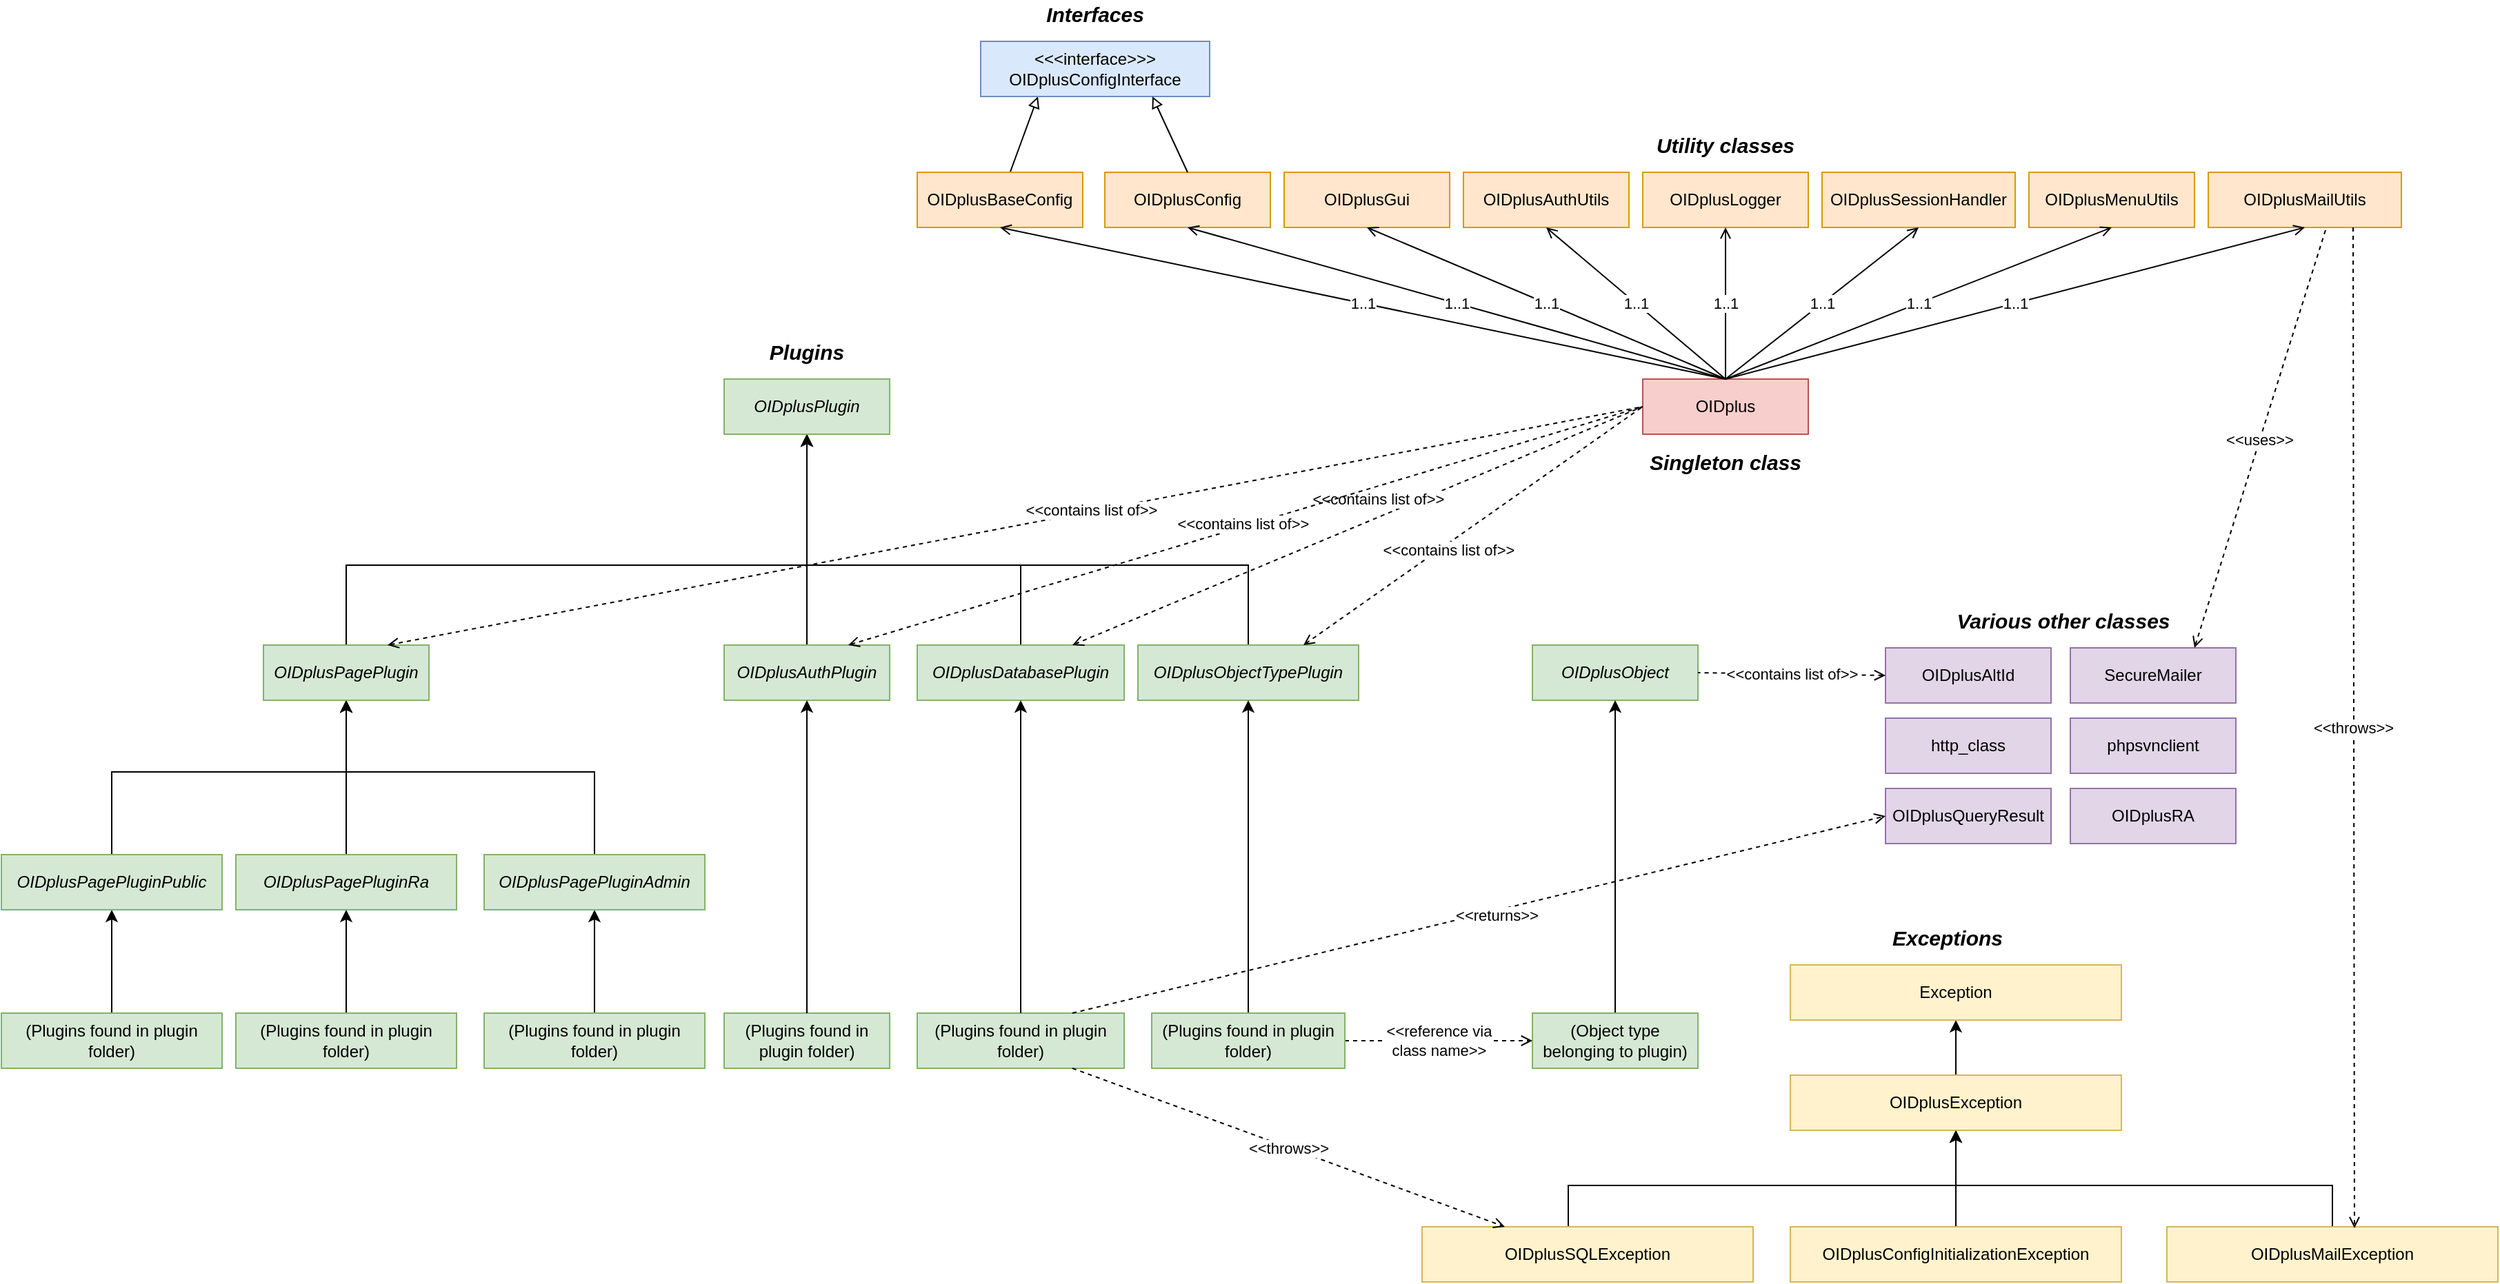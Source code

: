 <mxfile version="12.9.14" type="device"><diagram id="C5RBs43oDa-KdzZeNtuy" name="Page-1"><mxGraphModel dx="2249" dy="762" grid="1" gridSize="10" guides="1" tooltips="1" connect="1" arrows="1" fold="1" page="1" pageScale="1" pageWidth="827" pageHeight="1169" math="0" shadow="0"><root><mxCell id="WIyWlLk6GJQsqaUBKTNV-0"/><mxCell id="WIyWlLk6GJQsqaUBKTNV-1" parent="WIyWlLk6GJQsqaUBKTNV-0"/><mxCell id="HaJfKRJEYKdRmyHm2M7B-0" value="OIDplus" style="rounded=0;whiteSpace=wrap;html=1;fillColor=#f8cecc;strokeColor=#b85450;" parent="WIyWlLk6GJQsqaUBKTNV-1" vertex="1"><mxGeometry x="780" y="385" width="120" height="40" as="geometry"/></mxCell><mxCell id="HaJfKRJEYKdRmyHm2M7B-1" value="&lt;div&gt;OIDplusAltId&lt;/div&gt;" style="rounded=0;whiteSpace=wrap;html=1;fillColor=#e1d5e7;strokeColor=#9673a6;" parent="WIyWlLk6GJQsqaUBKTNV-1" vertex="1"><mxGeometry x="956" y="580" width="120" height="40" as="geometry"/></mxCell><mxCell id="PMX5CAPXfLzkRhn_E-3W-7" style="edgeStyle=orthogonalEdgeStyle;rounded=0;orthogonalLoop=1;jettySize=auto;html=1;entryX=0.5;entryY=1;entryDx=0;entryDy=0;" parent="WIyWlLk6GJQsqaUBKTNV-1" source="HaJfKRJEYKdRmyHm2M7B-2" target="HaJfKRJEYKdRmyHm2M7B-13" edge="1"><mxGeometry relative="1" as="geometry"/></mxCell><mxCell id="HaJfKRJEYKdRmyHm2M7B-2" value="&lt;div&gt;OIDplusAuthPlugin&lt;/div&gt;" style="rounded=0;whiteSpace=wrap;html=1;fontStyle=2;fillColor=#d5e8d4;strokeColor=#82b366;" parent="WIyWlLk6GJQsqaUBKTNV-1" vertex="1"><mxGeometry x="114" y="578" width="120" height="40" as="geometry"/></mxCell><mxCell id="HaJfKRJEYKdRmyHm2M7B-3" value="&lt;div&gt;OIDplusAuthUtils&lt;/div&gt;" style="rounded=0;whiteSpace=wrap;html=1;fillColor=#ffe6cc;strokeColor=#d79b00;" parent="WIyWlLk6GJQsqaUBKTNV-1" vertex="1"><mxGeometry x="650" y="235" width="120" height="40" as="geometry"/></mxCell><mxCell id="HaJfKRJEYKdRmyHm2M7B-4" value="&lt;div&gt;OIDplusConfig&lt;/div&gt;" style="rounded=0;whiteSpace=wrap;html=1;fillColor=#ffe6cc;strokeColor=#d79b00;" parent="WIyWlLk6GJQsqaUBKTNV-1" vertex="1"><mxGeometry x="390" y="235" width="120" height="40" as="geometry"/></mxCell><mxCell id="HaJfKRJEYKdRmyHm2M7B-28" style="edgeStyle=orthogonalEdgeStyle;rounded=0;orthogonalLoop=1;jettySize=auto;html=1;entryX=0.5;entryY=1;entryDx=0;entryDy=0;" parent="WIyWlLk6GJQsqaUBKTNV-1" source="HaJfKRJEYKdRmyHm2M7B-5" target="HaJfKRJEYKdRmyHm2M7B-27" edge="1"><mxGeometry relative="1" as="geometry"/></mxCell><mxCell id="HaJfKRJEYKdRmyHm2M7B-5" value="&lt;div&gt;OIDplusConfigInitializationException&lt;/div&gt;" style="rounded=0;whiteSpace=wrap;html=1;fillColor=#fff2cc;strokeColor=#d6b656;" parent="WIyWlLk6GJQsqaUBKTNV-1" vertex="1"><mxGeometry x="887" y="1000" width="240" height="40" as="geometry"/></mxCell><mxCell id="PMX5CAPXfLzkRhn_E-3W-3" style="edgeStyle=orthogonalEdgeStyle;rounded=0;orthogonalLoop=1;jettySize=auto;html=1;entryX=0.5;entryY=1;entryDx=0;entryDy=0;" parent="WIyWlLk6GJQsqaUBKTNV-1" source="HaJfKRJEYKdRmyHm2M7B-6" target="HaJfKRJEYKdRmyHm2M7B-27" edge="1"><mxGeometry relative="1" as="geometry"><Array as="points"><mxPoint x="726" y="970"/><mxPoint x="1007" y="970"/></Array></mxGeometry></mxCell><mxCell id="HaJfKRJEYKdRmyHm2M7B-6" value="&lt;div&gt;OIDplusSQLException&lt;/div&gt;" style="rounded=0;whiteSpace=wrap;html=1;fillColor=#fff2cc;strokeColor=#d6b656;" parent="WIyWlLk6GJQsqaUBKTNV-1" vertex="1"><mxGeometry x="620" y="1000" width="240" height="40" as="geometry"/></mxCell><mxCell id="PMX5CAPXfLzkRhn_E-3W-8" style="edgeStyle=orthogonalEdgeStyle;rounded=0;orthogonalLoop=1;jettySize=auto;html=1;entryX=0.5;entryY=1;entryDx=0;entryDy=0;" parent="WIyWlLk6GJQsqaUBKTNV-1" source="HaJfKRJEYKdRmyHm2M7B-7" target="HaJfKRJEYKdRmyHm2M7B-13" edge="1"><mxGeometry relative="1" as="geometry"><Array as="points"><mxPoint x="329" y="520"/><mxPoint x="174" y="520"/></Array></mxGeometry></mxCell><mxCell id="HaJfKRJEYKdRmyHm2M7B-7" value="&lt;div&gt;OIDplusDatabasePlugin&lt;/div&gt;" style="rounded=0;whiteSpace=wrap;html=1;fontStyle=2;fillColor=#d5e8d4;strokeColor=#82b366;" parent="WIyWlLk6GJQsqaUBKTNV-1" vertex="1"><mxGeometry x="254" y="578" width="150" height="40" as="geometry"/></mxCell><mxCell id="HaJfKRJEYKdRmyHm2M7B-8" value="&lt;div&gt;OIDplusGui&lt;/div&gt;" style="rounded=0;whiteSpace=wrap;html=1;fillColor=#ffe6cc;strokeColor=#d79b00;" parent="WIyWlLk6GJQsqaUBKTNV-1" vertex="1"><mxGeometry x="520" y="235" width="120" height="40" as="geometry"/></mxCell><mxCell id="HaJfKRJEYKdRmyHm2M7B-9" value="&lt;div&gt;OIDplusLogger&lt;/div&gt;" style="rounded=0;whiteSpace=wrap;html=1;fillColor=#ffe6cc;strokeColor=#d79b00;" parent="WIyWlLk6GJQsqaUBKTNV-1" vertex="1"><mxGeometry x="780" y="235" width="120" height="40" as="geometry"/></mxCell><mxCell id="HaJfKRJEYKdRmyHm2M7B-10" value="&lt;div&gt;OIDplusObject&lt;/div&gt;" style="rounded=0;whiteSpace=wrap;html=1;fontStyle=2;fillColor=#d5e8d4;strokeColor=#82b366;" parent="WIyWlLk6GJQsqaUBKTNV-1" vertex="1"><mxGeometry x="700" y="578" width="120" height="40" as="geometry"/></mxCell><mxCell id="PMX5CAPXfLzkRhn_E-3W-9" style="edgeStyle=orthogonalEdgeStyle;rounded=0;orthogonalLoop=1;jettySize=auto;html=1;entryX=0.5;entryY=1;entryDx=0;entryDy=0;" parent="WIyWlLk6GJQsqaUBKTNV-1" source="HaJfKRJEYKdRmyHm2M7B-11" target="HaJfKRJEYKdRmyHm2M7B-13" edge="1"><mxGeometry relative="1" as="geometry"><Array as="points"><mxPoint x="494" y="520"/><mxPoint x="174" y="520"/></Array></mxGeometry></mxCell><mxCell id="HaJfKRJEYKdRmyHm2M7B-11" value="&lt;div&gt;OIDplusObjectTypePlugin&lt;/div&gt;" style="rounded=0;whiteSpace=wrap;html=1;fontStyle=2;fillColor=#d5e8d4;strokeColor=#82b366;" parent="WIyWlLk6GJQsqaUBKTNV-1" vertex="1"><mxGeometry x="414" y="578" width="160" height="40" as="geometry"/></mxCell><mxCell id="G5G2yCKZkxoIE2J6HtOm-7" value="" style="edgeStyle=orthogonalEdgeStyle;rounded=0;orthogonalLoop=1;jettySize=auto;html=1;entryX=0.5;entryY=0;entryDx=0;entryDy=0;startArrow=classic;startFill=1;endArrow=none;endFill=0;" parent="WIyWlLk6GJQsqaUBKTNV-1" source="HaJfKRJEYKdRmyHm2M7B-12" target="G5G2yCKZkxoIE2J6HtOm-3" edge="1"><mxGeometry relative="1" as="geometry"><mxPoint x="-160" y="670" as="targetPoint"/><Array as="points"><mxPoint x="-160" y="670"/><mxPoint x="-330" y="670"/></Array></mxGeometry></mxCell><mxCell id="G5G2yCKZkxoIE2J6HtOm-9" style="edgeStyle=orthogonalEdgeStyle;rounded=0;orthogonalLoop=1;jettySize=auto;html=1;entryX=0.5;entryY=0;entryDx=0;entryDy=0;startArrow=classic;startFill=1;endArrow=none;endFill=0;" parent="WIyWlLk6GJQsqaUBKTNV-1" source="HaJfKRJEYKdRmyHm2M7B-12" target="G5G2yCKZkxoIE2J6HtOm-5" edge="1"><mxGeometry relative="1" as="geometry"><Array as="points"><mxPoint x="-160" y="670"/><mxPoint x="20" y="670"/></Array></mxGeometry></mxCell><mxCell id="G5G2yCKZkxoIE2J6HtOm-10" style="edgeStyle=orthogonalEdgeStyle;rounded=0;orthogonalLoop=1;jettySize=auto;html=1;entryX=0.5;entryY=0;entryDx=0;entryDy=0;startArrow=classic;startFill=1;endArrow=none;endFill=0;" parent="WIyWlLk6GJQsqaUBKTNV-1" source="HaJfKRJEYKdRmyHm2M7B-12" target="G5G2yCKZkxoIE2J6HtOm-4" edge="1"><mxGeometry relative="1" as="geometry"/></mxCell><mxCell id="PMX5CAPXfLzkRhn_E-3W-6" style="edgeStyle=orthogonalEdgeStyle;rounded=0;orthogonalLoop=1;jettySize=auto;html=1;entryX=0.5;entryY=1;entryDx=0;entryDy=0;" parent="WIyWlLk6GJQsqaUBKTNV-1" source="HaJfKRJEYKdRmyHm2M7B-12" target="HaJfKRJEYKdRmyHm2M7B-13" edge="1"><mxGeometry relative="1" as="geometry"><Array as="points"><mxPoint x="-160" y="520"/><mxPoint x="174" y="520"/></Array></mxGeometry></mxCell><mxCell id="HaJfKRJEYKdRmyHm2M7B-12" value="&lt;div&gt;OIDplusPagePlugin&lt;/div&gt;" style="rounded=0;whiteSpace=wrap;html=1;fontStyle=2;fillColor=#d5e8d4;strokeColor=#82b366;" parent="WIyWlLk6GJQsqaUBKTNV-1" vertex="1"><mxGeometry x="-220" y="578" width="120" height="40" as="geometry"/></mxCell><mxCell id="HaJfKRJEYKdRmyHm2M7B-13" value="&lt;div&gt;OIDplusPlugin&lt;/div&gt;" style="rounded=0;whiteSpace=wrap;html=1;fontStyle=2;fillColor=#d5e8d4;strokeColor=#82b366;" parent="WIyWlLk6GJQsqaUBKTNV-1" vertex="1"><mxGeometry x="114" y="385" width="120" height="40" as="geometry"/></mxCell><mxCell id="HaJfKRJEYKdRmyHm2M7B-14" value="&lt;div&gt;OIDplusQueryResult&lt;/div&gt;" style="rounded=0;whiteSpace=wrap;html=1;fillColor=#e1d5e7;strokeColor=#9673a6;" parent="WIyWlLk6GJQsqaUBKTNV-1" vertex="1"><mxGeometry x="956" y="682" width="120" height="40" as="geometry"/></mxCell><mxCell id="HaJfKRJEYKdRmyHm2M7B-15" value="&lt;div&gt;OIDplusRA&lt;/div&gt;" style="rounded=0;whiteSpace=wrap;html=1;fillColor=#e1d5e7;strokeColor=#9673a6;" parent="WIyWlLk6GJQsqaUBKTNV-1" vertex="1"><mxGeometry x="1090" y="682" width="120" height="40" as="geometry"/></mxCell><mxCell id="HaJfKRJEYKdRmyHm2M7B-16" value="&lt;div&gt;OIDplusSessionHandler&lt;/div&gt;" style="rounded=0;whiteSpace=wrap;html=1;fillColor=#ffe6cc;strokeColor=#d79b00;" parent="WIyWlLk6GJQsqaUBKTNV-1" vertex="1"><mxGeometry x="910" y="235" width="140" height="40" as="geometry"/></mxCell><mxCell id="HaJfKRJEYKdRmyHm2M7B-17" value="&lt;div&gt;OIDplusMenuUtils&lt;/div&gt;" style="rounded=0;whiteSpace=wrap;html=1;fillColor=#ffe6cc;strokeColor=#d79b00;" parent="WIyWlLk6GJQsqaUBKTNV-1" vertex="1"><mxGeometry x="1060" y="235" width="120" height="40" as="geometry"/></mxCell><mxCell id="PMX5CAPXfLzkRhn_E-3W-2" style="edgeStyle=orthogonalEdgeStyle;rounded=0;orthogonalLoop=1;jettySize=auto;html=1;entryX=0.5;entryY=1;entryDx=0;entryDy=0;" parent="WIyWlLk6GJQsqaUBKTNV-1" source="HaJfKRJEYKdRmyHm2M7B-22" target="HaJfKRJEYKdRmyHm2M7B-10" edge="1"><mxGeometry relative="1" as="geometry"/></mxCell><mxCell id="HaJfKRJEYKdRmyHm2M7B-22" value="(Object type belonging to plugin)" style="rounded=0;whiteSpace=wrap;html=1;fillColor=#d5e8d4;strokeColor=#82b366;" parent="WIyWlLk6GJQsqaUBKTNV-1" vertex="1"><mxGeometry x="700" y="845" width="120" height="40" as="geometry"/></mxCell><mxCell id="HaJfKRJEYKdRmyHm2M7B-24" value="&lt;div&gt;&amp;lt;&amp;lt;reference via&lt;/div&gt;&lt;div&gt;class name&amp;gt;&amp;gt;&lt;br&gt;&lt;/div&gt;" style="edgeStyle=orthogonalEdgeStyle;rounded=0;orthogonalLoop=1;jettySize=auto;html=1;entryX=0;entryY=0.5;entryDx=0;entryDy=0;dashed=1;endArrow=open;endFill=0;" parent="WIyWlLk6GJQsqaUBKTNV-1" source="HaJfKRJEYKdRmyHm2M7B-23" target="HaJfKRJEYKdRmyHm2M7B-22" edge="1"><mxGeometry relative="1" as="geometry"/></mxCell><mxCell id="HaJfKRJEYKdRmyHm2M7B-26" style="edgeStyle=orthogonalEdgeStyle;rounded=0;orthogonalLoop=1;jettySize=auto;html=1;entryX=0.5;entryY=1;entryDx=0;entryDy=0;" parent="WIyWlLk6GJQsqaUBKTNV-1" source="HaJfKRJEYKdRmyHm2M7B-23" target="HaJfKRJEYKdRmyHm2M7B-11" edge="1"><mxGeometry relative="1" as="geometry"/></mxCell><mxCell id="HaJfKRJEYKdRmyHm2M7B-23" value="(Plugins found in plugin folder)" style="rounded=0;whiteSpace=wrap;html=1;fillColor=#d5e8d4;strokeColor=#82b366;" parent="WIyWlLk6GJQsqaUBKTNV-1" vertex="1"><mxGeometry x="424" y="845" width="140" height="40" as="geometry"/></mxCell><mxCell id="qhEKmyDmoYopIHslgWnM-1" style="edgeStyle=orthogonalEdgeStyle;rounded=0;orthogonalLoop=1;jettySize=auto;html=1;entryX=0.5;entryY=1;entryDx=0;entryDy=0;" parent="WIyWlLk6GJQsqaUBKTNV-1" source="HaJfKRJEYKdRmyHm2M7B-27" target="qhEKmyDmoYopIHslgWnM-0" edge="1"><mxGeometry relative="1" as="geometry"/></mxCell><mxCell id="HaJfKRJEYKdRmyHm2M7B-27" value="OIDplusException" style="rounded=0;whiteSpace=wrap;html=1;fillColor=#fff2cc;strokeColor=#d6b656;" parent="WIyWlLk6GJQsqaUBKTNV-1" vertex="1"><mxGeometry x="887" y="890" width="240" height="40" as="geometry"/></mxCell><mxCell id="HaJfKRJEYKdRmyHm2M7B-30" value="1..1" style="endArrow=none;html=1;entryX=0.5;entryY=0;entryDx=0;entryDy=0;exitX=0.5;exitY=1;exitDx=0;exitDy=0;startArrow=open;startFill=0;" parent="WIyWlLk6GJQsqaUBKTNV-1" source="HaJfKRJEYKdRmyHm2M7B-4" target="HaJfKRJEYKdRmyHm2M7B-0" edge="1"><mxGeometry width="50" height="50" relative="1" as="geometry"><mxPoint x="550" y="745" as="sourcePoint"/><mxPoint x="600" y="695" as="targetPoint"/></mxGeometry></mxCell><mxCell id="HaJfKRJEYKdRmyHm2M7B-31" value="1..1" style="endArrow=none;html=1;entryX=0.5;entryY=0;entryDx=0;entryDy=0;exitX=0.5;exitY=1;exitDx=0;exitDy=0;startArrow=open;startFill=0;" parent="WIyWlLk6GJQsqaUBKTNV-1" source="HaJfKRJEYKdRmyHm2M7B-8" target="HaJfKRJEYKdRmyHm2M7B-0" edge="1"><mxGeometry width="50" height="50" relative="1" as="geometry"><mxPoint x="550" y="745" as="sourcePoint"/><mxPoint x="600" y="695" as="targetPoint"/></mxGeometry></mxCell><mxCell id="HaJfKRJEYKdRmyHm2M7B-32" value="1..1" style="endArrow=none;html=1;entryX=0.5;entryY=0;entryDx=0;entryDy=0;exitX=0.5;exitY=1;exitDx=0;exitDy=0;endFill=0;startArrow=open;startFill=0;" parent="WIyWlLk6GJQsqaUBKTNV-1" source="HaJfKRJEYKdRmyHm2M7B-3" target="HaJfKRJEYKdRmyHm2M7B-0" edge="1"><mxGeometry width="50" height="50" relative="1" as="geometry"><mxPoint x="550" y="745" as="sourcePoint"/><mxPoint x="600" y="695" as="targetPoint"/></mxGeometry></mxCell><mxCell id="HaJfKRJEYKdRmyHm2M7B-33" value="1..1" style="endArrow=none;html=1;startArrow=open;startFill=0;" parent="WIyWlLk6GJQsqaUBKTNV-1" edge="1"><mxGeometry width="50" height="50" relative="1" as="geometry"><mxPoint x="840" y="275" as="sourcePoint"/><mxPoint x="840" y="385" as="targetPoint"/></mxGeometry></mxCell><mxCell id="HaJfKRJEYKdRmyHm2M7B-35" value="1..1" style="endArrow=none;html=1;startArrow=open;startFill=0;exitX=0.5;exitY=1;exitDx=0;exitDy=0;entryX=0.5;entryY=0;entryDx=0;entryDy=0;" parent="WIyWlLk6GJQsqaUBKTNV-1" source="HaJfKRJEYKdRmyHm2M7B-16" target="HaJfKRJEYKdRmyHm2M7B-0" edge="1"><mxGeometry width="50" height="50" relative="1" as="geometry"><mxPoint x="620" y="725" as="sourcePoint"/><mxPoint x="670" y="675" as="targetPoint"/></mxGeometry></mxCell><mxCell id="HaJfKRJEYKdRmyHm2M7B-37" value="(Plugins found in plugin folder)" style="rounded=0;whiteSpace=wrap;html=1;fillColor=#d5e8d4;strokeColor=#82b366;" parent="WIyWlLk6GJQsqaUBKTNV-1" vertex="1"><mxGeometry x="114" y="845" width="120" height="40" as="geometry"/></mxCell><mxCell id="HaJfKRJEYKdRmyHm2M7B-39" style="edgeStyle=orthogonalEdgeStyle;rounded=0;orthogonalLoop=1;jettySize=auto;html=1;entryX=0.5;entryY=1;entryDx=0;entryDy=0;exitX=0.5;exitY=0;exitDx=0;exitDy=0;" parent="WIyWlLk6GJQsqaUBKTNV-1" source="HaJfKRJEYKdRmyHm2M7B-37" target="HaJfKRJEYKdRmyHm2M7B-2" edge="1"><mxGeometry relative="1" as="geometry"><mxPoint x="140" y="680" as="sourcePoint"/><mxPoint x="-170" y="590" as="targetPoint"/></mxGeometry></mxCell><mxCell id="HaJfKRJEYKdRmyHm2M7B-40" value="&lt;div&gt;(Plugins found in plugin folder)&lt;/div&gt;" style="rounded=0;whiteSpace=wrap;html=1;fillColor=#d5e8d4;strokeColor=#82b366;" parent="WIyWlLk6GJQsqaUBKTNV-1" vertex="1"><mxGeometry x="254" y="845" width="150" height="40" as="geometry"/></mxCell><mxCell id="HaJfKRJEYKdRmyHm2M7B-41" style="edgeStyle=orthogonalEdgeStyle;rounded=0;orthogonalLoop=1;jettySize=auto;html=1;entryX=0.5;entryY=1;entryDx=0;entryDy=0;exitX=0.5;exitY=0;exitDx=0;exitDy=0;" parent="WIyWlLk6GJQsqaUBKTNV-1" source="HaJfKRJEYKdRmyHm2M7B-40" target="HaJfKRJEYKdRmyHm2M7B-7" edge="1"><mxGeometry relative="1" as="geometry"><mxPoint x="-10" y="640" as="sourcePoint"/><mxPoint x="-10" y="590" as="targetPoint"/></mxGeometry></mxCell><mxCell id="HaJfKRJEYKdRmyHm2M7B-42" value="&amp;lt;&amp;lt;returns&amp;gt;&amp;gt;" style="endArrow=open;dashed=1;html=1;entryX=0;entryY=0.5;entryDx=0;entryDy=0;exitX=0.75;exitY=0;exitDx=0;exitDy=0;endFill=0;" parent="WIyWlLk6GJQsqaUBKTNV-1" source="HaJfKRJEYKdRmyHm2M7B-40" target="HaJfKRJEYKdRmyHm2M7B-14" edge="1"><mxGeometry x="0.04" y="-3" width="50" height="50" relative="1" as="geometry"><mxPoint x="340" y="650" as="sourcePoint"/><mxPoint x="390" y="600" as="targetPoint"/><mxPoint as="offset"/></mxGeometry></mxCell><mxCell id="HaJfKRJEYKdRmyHm2M7B-43" value="&amp;lt;&amp;lt;contains list of&amp;gt;&amp;gt;" style="endArrow=none;html=1;entryX=0;entryY=0.5;entryDx=0;entryDy=0;exitX=0.75;exitY=0;exitDx=0;exitDy=0;dashed=1;endFill=0;startArrow=open;startFill=0;" parent="WIyWlLk6GJQsqaUBKTNV-1" source="HaJfKRJEYKdRmyHm2M7B-7" target="HaJfKRJEYKdRmyHm2M7B-0" edge="1"><mxGeometry x="0.097" y="12" width="50" height="50" relative="1" as="geometry"><mxPoint x="140" y="640" as="sourcePoint"/><mxPoint x="590" y="330" as="targetPoint"/><mxPoint x="-1" as="offset"/></mxGeometry></mxCell><mxCell id="HaJfKRJEYKdRmyHm2M7B-44" value="Singleton class" style="text;html=1;strokeColor=none;fillColor=none;align=center;verticalAlign=middle;whiteSpace=wrap;rounded=0;fontStyle=3;fontSize=15;" parent="WIyWlLk6GJQsqaUBKTNV-1" vertex="1"><mxGeometry x="770" y="435" width="140" height="20" as="geometry"/></mxCell><mxCell id="HaJfKRJEYKdRmyHm2M7B-46" value="Plugins" style="text;html=1;strokeColor=none;fillColor=none;align=center;verticalAlign=middle;whiteSpace=wrap;rounded=0;fontStyle=3;fontSize=15;" parent="WIyWlLk6GJQsqaUBKTNV-1" vertex="1"><mxGeometry x="104" y="355" width="140" height="20" as="geometry"/></mxCell><mxCell id="HaJfKRJEYKdRmyHm2M7B-47" value="Exceptions" style="text;html=1;strokeColor=none;fillColor=none;align=center;verticalAlign=middle;whiteSpace=wrap;rounded=0;fontStyle=3;fontSize=15;" parent="WIyWlLk6GJQsqaUBKTNV-1" vertex="1"><mxGeometry x="931" y="780" width="140" height="20" as="geometry"/></mxCell><mxCell id="HaJfKRJEYKdRmyHm2M7B-48" value="Various other classes" style="text;html=1;strokeColor=none;fillColor=none;align=center;verticalAlign=middle;whiteSpace=wrap;rounded=0;fontStyle=3;fontSize=15;" parent="WIyWlLk6GJQsqaUBKTNV-1" vertex="1"><mxGeometry x="960" y="550" width="250" height="20" as="geometry"/></mxCell><mxCell id="qhEKmyDmoYopIHslgWnM-0" value="Exception" style="rounded=0;whiteSpace=wrap;html=1;fillColor=#fff2cc;strokeColor=#d6b656;" parent="WIyWlLk6GJQsqaUBKTNV-1" vertex="1"><mxGeometry x="887" y="810" width="240" height="40" as="geometry"/></mxCell><mxCell id="qhEKmyDmoYopIHslgWnM-3" value="&amp;lt;&amp;lt;throws&amp;gt;&amp;gt;" style="endArrow=open;dashed=1;html=1;entryX=0.25;entryY=0;entryDx=0;entryDy=0;exitX=0.75;exitY=1;exitDx=0;exitDy=0;endFill=0;" parent="WIyWlLk6GJQsqaUBKTNV-1" source="HaJfKRJEYKdRmyHm2M7B-40" target="HaJfKRJEYKdRmyHm2M7B-6" edge="1"><mxGeometry width="50" height="50" relative="1" as="geometry"><mxPoint x="570" y="670" as="sourcePoint"/><mxPoint x="670" y="670" as="targetPoint"/></mxGeometry></mxCell><mxCell id="qhEKmyDmoYopIHslgWnM-4" value="&amp;lt;&amp;lt;contains list of&amp;gt;&amp;gt;" style="endArrow=none;html=1;entryX=1;entryY=0.5;entryDx=0;entryDy=0;exitX=0;exitY=0.5;exitDx=0;exitDy=0;dashed=1;endFill=0;startArrow=open;startFill=0;" parent="WIyWlLk6GJQsqaUBKTNV-1" source="HaJfKRJEYKdRmyHm2M7B-1" target="HaJfKRJEYKdRmyHm2M7B-10" edge="1"><mxGeometry width="50" height="50" relative="1" as="geometry"><mxPoint x="-530" y="790" as="sourcePoint"/><mxPoint x="-170" y="790" as="targetPoint"/></mxGeometry></mxCell><mxCell id="PMX5CAPXfLzkRhn_E-3W-5" style="edgeStyle=orthogonalEdgeStyle;rounded=0;orthogonalLoop=1;jettySize=auto;html=1;entryX=0.5;entryY=1;entryDx=0;entryDy=0;" parent="WIyWlLk6GJQsqaUBKTNV-1" source="qhEKmyDmoYopIHslgWnM-6" target="HaJfKRJEYKdRmyHm2M7B-27" edge="1"><mxGeometry relative="1" as="geometry"><Array as="points"><mxPoint x="1280" y="970"/><mxPoint x="1007" y="970"/></Array></mxGeometry></mxCell><mxCell id="qhEKmyDmoYopIHslgWnM-6" value="&lt;div&gt;OIDplusMailException&lt;/div&gt;" style="rounded=0;whiteSpace=wrap;html=1;fillColor=#fff2cc;strokeColor=#d6b656;" parent="WIyWlLk6GJQsqaUBKTNV-1" vertex="1"><mxGeometry x="1160" y="1000" width="240" height="40" as="geometry"/></mxCell><mxCell id="qhEKmyDmoYopIHslgWnM-8" value="&lt;div&gt;OIDplusMailUtils&lt;/div&gt;" style="rounded=0;whiteSpace=wrap;html=1;fillColor=#ffe6cc;strokeColor=#d79b00;" parent="WIyWlLk6GJQsqaUBKTNV-1" vertex="1"><mxGeometry x="1190" y="235" width="140" height="40" as="geometry"/></mxCell><mxCell id="qhEKmyDmoYopIHslgWnM-9" value="1..1" style="endArrow=none;html=1;startArrow=open;startFill=0;exitX=0.5;exitY=1;exitDx=0;exitDy=0;entryX=0.5;entryY=0;entryDx=0;entryDy=0;" parent="WIyWlLk6GJQsqaUBKTNV-1" source="qhEKmyDmoYopIHslgWnM-8" target="HaJfKRJEYKdRmyHm2M7B-0" edge="1"><mxGeometry width="50" height="50" relative="1" as="geometry"><mxPoint x="980" y="485" as="sourcePoint"/><mxPoint x="710" y="435" as="targetPoint"/></mxGeometry></mxCell><mxCell id="qhEKmyDmoYopIHslgWnM-10" value="&amp;lt;&amp;lt;throws&amp;gt;&amp;gt;" style="endArrow=open;dashed=1;html=1;exitX=0.75;exitY=1;exitDx=0;exitDy=0;endFill=0;" parent="WIyWlLk6GJQsqaUBKTNV-1" source="qhEKmyDmoYopIHslgWnM-8" edge="1"><mxGeometry width="50" height="50" relative="1" as="geometry"><mxPoint x="495" y="690" as="sourcePoint"/><mxPoint x="1296" y="1001" as="targetPoint"/></mxGeometry></mxCell><mxCell id="qhEKmyDmoYopIHslgWnM-12" value="1..1" style="endArrow=none;html=1;startArrow=open;startFill=0;exitX=0.5;exitY=1;exitDx=0;exitDy=0;entryX=0.5;entryY=0;entryDx=0;entryDy=0;" parent="WIyWlLk6GJQsqaUBKTNV-1" source="HaJfKRJEYKdRmyHm2M7B-17" target="HaJfKRJEYKdRmyHm2M7B-0" edge="1"><mxGeometry width="50" height="50" relative="1" as="geometry"><mxPoint x="1140" y="485" as="sourcePoint"/><mxPoint x="1100" y="385" as="targetPoint"/></mxGeometry></mxCell><mxCell id="qhEKmyDmoYopIHslgWnM-13" value="&lt;div&gt;SecureMailer&lt;/div&gt;" style="rounded=0;whiteSpace=wrap;html=1;fillColor=#e1d5e7;strokeColor=#9673a6;" parent="WIyWlLk6GJQsqaUBKTNV-1" vertex="1"><mxGeometry x="1090" y="580" width="120" height="40" as="geometry"/></mxCell><mxCell id="qhEKmyDmoYopIHslgWnM-14" value="&amp;lt;&amp;lt;uses&amp;gt;&amp;gt;" style="endArrow=open;dashed=1;html=1;entryX=0.75;entryY=0;entryDx=0;entryDy=0;exitX=0.607;exitY=1.05;exitDx=0;exitDy=0;endFill=0;exitPerimeter=0;" parent="WIyWlLk6GJQsqaUBKTNV-1" source="qhEKmyDmoYopIHslgWnM-8" target="qhEKmyDmoYopIHslgWnM-13" edge="1"><mxGeometry width="50" height="50" relative="1" as="geometry"><mxPoint x="1140" y="450" as="sourcePoint"/><mxPoint x="1230" y="1010" as="targetPoint"/></mxGeometry></mxCell><mxCell id="G5G2yCKZkxoIE2J6HtOm-0" value="&amp;lt;&amp;lt;contains list of&amp;gt;&amp;gt;" style="endArrow=none;html=1;entryX=0;entryY=0.5;entryDx=0;entryDy=0;exitX=0.75;exitY=0;exitDx=0;exitDy=0;dashed=1;endFill=0;startArrow=open;startFill=0;" parent="WIyWlLk6GJQsqaUBKTNV-1" source="HaJfKRJEYKdRmyHm2M7B-2" target="HaJfKRJEYKdRmyHm2M7B-0" edge="1"><mxGeometry x="-0.005" y="2" width="50" height="50" relative="1" as="geometry"><mxPoint x="342.5" y="560" as="sourcePoint"/><mxPoint x="590" y="330" as="targetPoint"/><mxPoint as="offset"/></mxGeometry></mxCell><mxCell id="G5G2yCKZkxoIE2J6HtOm-1" value="&amp;lt;&amp;lt;contains list of&amp;gt;&amp;gt;" style="endArrow=none;html=1;exitX=0.75;exitY=0;exitDx=0;exitDy=0;dashed=1;endFill=0;startArrow=open;startFill=0;entryX=0;entryY=0.5;entryDx=0;entryDy=0;" parent="WIyWlLk6GJQsqaUBKTNV-1" source="HaJfKRJEYKdRmyHm2M7B-12" target="HaJfKRJEYKdRmyHm2M7B-0" edge="1"><mxGeometry x="0.121" y="1" width="50" height="50" relative="1" as="geometry"><mxPoint x="150" y="560" as="sourcePoint"/><mxPoint x="590" y="330" as="targetPoint"/><mxPoint as="offset"/></mxGeometry></mxCell><mxCell id="G5G2yCKZkxoIE2J6HtOm-2" value="&amp;lt;&amp;lt;contains list of&amp;gt;&amp;gt;" style="endArrow=none;html=1;exitX=0.75;exitY=0;exitDx=0;exitDy=0;dashed=1;endFill=0;startArrow=open;startFill=0;entryX=0;entryY=0.5;entryDx=0;entryDy=0;" parent="WIyWlLk6GJQsqaUBKTNV-1" source="HaJfKRJEYKdRmyHm2M7B-11" target="HaJfKRJEYKdRmyHm2M7B-0" edge="1"><mxGeometry x="-0.158" y="-4" width="50" height="50" relative="1" as="geometry"><mxPoint x="-10" y="560" as="sourcePoint"/><mxPoint x="590" y="330" as="targetPoint"/><mxPoint x="-1" as="offset"/></mxGeometry></mxCell><mxCell id="G5G2yCKZkxoIE2J6HtOm-16" value="" style="edgeStyle=orthogonalEdgeStyle;rounded=0;orthogonalLoop=1;jettySize=auto;html=1;startArrow=classic;startFill=1;endArrow=none;endFill=0;" parent="WIyWlLk6GJQsqaUBKTNV-1" source="G5G2yCKZkxoIE2J6HtOm-3" target="G5G2yCKZkxoIE2J6HtOm-11" edge="1"><mxGeometry relative="1" as="geometry"/></mxCell><mxCell id="G5G2yCKZkxoIE2J6HtOm-3" value="&lt;div&gt;OIDplusPagePluginPublic&lt;/div&gt;" style="rounded=0;whiteSpace=wrap;html=1;fontStyle=2;fillColor=#d5e8d4;strokeColor=#82b366;" parent="WIyWlLk6GJQsqaUBKTNV-1" vertex="1"><mxGeometry x="-410" y="730" width="160" height="40" as="geometry"/></mxCell><mxCell id="G5G2yCKZkxoIE2J6HtOm-15" value="" style="edgeStyle=orthogonalEdgeStyle;rounded=0;orthogonalLoop=1;jettySize=auto;html=1;startArrow=classic;startFill=1;endArrow=none;endFill=0;" parent="WIyWlLk6GJQsqaUBKTNV-1" source="G5G2yCKZkxoIE2J6HtOm-4" target="G5G2yCKZkxoIE2J6HtOm-12" edge="1"><mxGeometry relative="1" as="geometry"/></mxCell><mxCell id="G5G2yCKZkxoIE2J6HtOm-4" value="&lt;div&gt;OIDplusPagePluginRa&lt;/div&gt;" style="rounded=0;whiteSpace=wrap;html=1;fontStyle=2;fillColor=#d5e8d4;strokeColor=#82b366;" parent="WIyWlLk6GJQsqaUBKTNV-1" vertex="1"><mxGeometry x="-240" y="730" width="160" height="40" as="geometry"/></mxCell><mxCell id="G5G2yCKZkxoIE2J6HtOm-14" style="edgeStyle=orthogonalEdgeStyle;rounded=0;orthogonalLoop=1;jettySize=auto;html=1;entryX=0.5;entryY=0;entryDx=0;entryDy=0;startArrow=classic;startFill=1;endArrow=none;endFill=0;" parent="WIyWlLk6GJQsqaUBKTNV-1" source="G5G2yCKZkxoIE2J6HtOm-5" target="G5G2yCKZkxoIE2J6HtOm-13" edge="1"><mxGeometry relative="1" as="geometry"/></mxCell><mxCell id="G5G2yCKZkxoIE2J6HtOm-5" value="&lt;div&gt;OIDplusPagePluginAdmin&lt;/div&gt;" style="rounded=0;whiteSpace=wrap;html=1;fontStyle=2;fillColor=#d5e8d4;strokeColor=#82b366;" parent="WIyWlLk6GJQsqaUBKTNV-1" vertex="1"><mxGeometry x="-60" y="730" width="160" height="40" as="geometry"/></mxCell><mxCell id="G5G2yCKZkxoIE2J6HtOm-11" value="(Plugins found in plugin folder)" style="rounded=0;whiteSpace=wrap;html=1;fillColor=#d5e8d4;strokeColor=#82b366;" parent="WIyWlLk6GJQsqaUBKTNV-1" vertex="1"><mxGeometry x="-410" y="845" width="160" height="40" as="geometry"/></mxCell><mxCell id="G5G2yCKZkxoIE2J6HtOm-12" value="(Plugins found in plugin folder)" style="rounded=0;whiteSpace=wrap;html=1;fillColor=#d5e8d4;strokeColor=#82b366;" parent="WIyWlLk6GJQsqaUBKTNV-1" vertex="1"><mxGeometry x="-240" y="845" width="160" height="40" as="geometry"/></mxCell><mxCell id="G5G2yCKZkxoIE2J6HtOm-13" value="(Plugins found in plugin folder)" style="rounded=0;whiteSpace=wrap;html=1;fillColor=#d5e8d4;strokeColor=#82b366;" parent="WIyWlLk6GJQsqaUBKTNV-1" vertex="1"><mxGeometry x="-60" y="845" width="160" height="40" as="geometry"/></mxCell><mxCell id="G5G2yCKZkxoIE2J6HtOm-17" value="Utility classes" style="text;html=1;strokeColor=none;fillColor=none;align=center;verticalAlign=middle;whiteSpace=wrap;rounded=0;fontStyle=3;fontSize=15;" parent="WIyWlLk6GJQsqaUBKTNV-1" vertex="1"><mxGeometry x="560" y="205" width="560" height="20" as="geometry"/></mxCell><mxCell id="SqvP8_vWFWvKATAPC3f0-3" value="&lt;div&gt;http_class&lt;/div&gt;" style="rounded=0;whiteSpace=wrap;html=1;fillColor=#e1d5e7;strokeColor=#9673a6;" parent="WIyWlLk6GJQsqaUBKTNV-1" vertex="1"><mxGeometry x="956" y="631" width="120" height="40" as="geometry"/></mxCell><mxCell id="SqvP8_vWFWvKATAPC3f0-6" value="phpsvnclient" style="rounded=0;whiteSpace=wrap;html=1;fillColor=#e1d5e7;strokeColor=#9673a6;" parent="WIyWlLk6GJQsqaUBKTNV-1" vertex="1"><mxGeometry x="1090" y="631" width="120" height="40" as="geometry"/></mxCell><mxCell id="ZfX25L6vCK6xiF5fLbg_-4" style="rounded=0;orthogonalLoop=1;jettySize=auto;html=1;entryX=0.25;entryY=1;entryDx=0;entryDy=0;endArrow=block;endFill=0;" parent="WIyWlLk6GJQsqaUBKTNV-1" source="ZfX25L6vCK6xiF5fLbg_-0" target="ZfX25L6vCK6xiF5fLbg_-2" edge="1"><mxGeometry relative="1" as="geometry"/></mxCell><mxCell id="ZfX25L6vCK6xiF5fLbg_-0" value="&lt;div&gt;OIDplusBaseConfig&lt;/div&gt;" style="rounded=0;whiteSpace=wrap;html=1;fillColor=#ffe6cc;strokeColor=#d79b00;" parent="WIyWlLk6GJQsqaUBKTNV-1" vertex="1"><mxGeometry x="254" y="235" width="120" height="40" as="geometry"/></mxCell><mxCell id="ZfX25L6vCK6xiF5fLbg_-1" value="1..1" style="endArrow=none;html=1;exitX=0.5;exitY=1;exitDx=0;exitDy=0;startArrow=open;startFill=0;entryX=0.5;entryY=0;entryDx=0;entryDy=0;" parent="WIyWlLk6GJQsqaUBKTNV-1" source="ZfX25L6vCK6xiF5fLbg_-0" target="HaJfKRJEYKdRmyHm2M7B-0" edge="1"><mxGeometry width="50" height="50" relative="1" as="geometry"><mxPoint x="460" y="285" as="sourcePoint"/><mxPoint x="650" y="370" as="targetPoint"/></mxGeometry></mxCell><mxCell id="ZfX25L6vCK6xiF5fLbg_-2" value="&lt;div&gt;&amp;lt;&amp;lt;&amp;lt;interface&amp;gt;&amp;gt;&amp;gt;&lt;/div&gt;&lt;div&gt;OIDplusConfigInterface&lt;/div&gt;" style="rounded=0;whiteSpace=wrap;html=1;fillColor=#dae8fc;strokeColor=#6c8ebf;" parent="WIyWlLk6GJQsqaUBKTNV-1" vertex="1"><mxGeometry x="300" y="140" width="166" height="40" as="geometry"/></mxCell><mxCell id="ZfX25L6vCK6xiF5fLbg_-3" value="Interfaces" style="text;html=1;strokeColor=none;fillColor=none;align=center;verticalAlign=middle;whiteSpace=wrap;rounded=0;fontStyle=3;fontSize=15;" parent="WIyWlLk6GJQsqaUBKTNV-1" vertex="1"><mxGeometry x="313" y="110" width="140" height="20" as="geometry"/></mxCell><mxCell id="ZfX25L6vCK6xiF5fLbg_-5" style="rounded=0;orthogonalLoop=1;jettySize=auto;html=1;entryX=0.75;entryY=1;entryDx=0;entryDy=0;endArrow=block;endFill=0;exitX=0.5;exitY=0;exitDx=0;exitDy=0;" parent="WIyWlLk6GJQsqaUBKTNV-1" source="HaJfKRJEYKdRmyHm2M7B-4" target="ZfX25L6vCK6xiF5fLbg_-2" edge="1"><mxGeometry relative="1" as="geometry"><mxPoint x="324" y="245" as="sourcePoint"/><mxPoint x="393" y="190" as="targetPoint"/></mxGeometry></mxCell></root></mxGraphModel></diagram></mxfile>